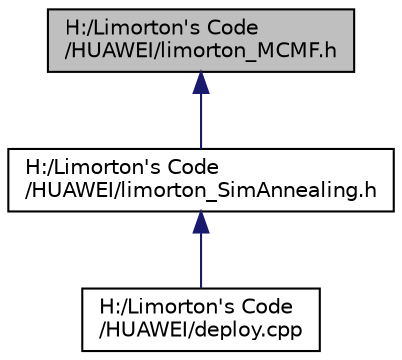 digraph "H:/Limorton&apos;s Code/HUAWEI/limorton_MCMF.h"
{
  edge [fontname="Helvetica",fontsize="10",labelfontname="Helvetica",labelfontsize="10"];
  node [fontname="Helvetica",fontsize="10",shape=record];
  Node12 [label="H:/Limorton's Code\l/HUAWEI/limorton_MCMF.h",height=0.2,width=0.4,color="black", fillcolor="grey75", style="filled", fontcolor="black"];
  Node12 -> Node13 [dir="back",color="midnightblue",fontsize="10",style="solid",fontname="Helvetica"];
  Node13 [label="H:/Limorton's Code\l/HUAWEI/limorton_SimAnnealing.h",height=0.2,width=0.4,color="black", fillcolor="white", style="filled",URL="$limorton___sim_annealing_8h.html"];
  Node13 -> Node14 [dir="back",color="midnightblue",fontsize="10",style="solid",fontname="Helvetica"];
  Node14 [label="H:/Limorton's Code\l/HUAWEI/deploy.cpp",height=0.2,width=0.4,color="black", fillcolor="white", style="filled",URL="$deploy_8cpp.html"];
}
